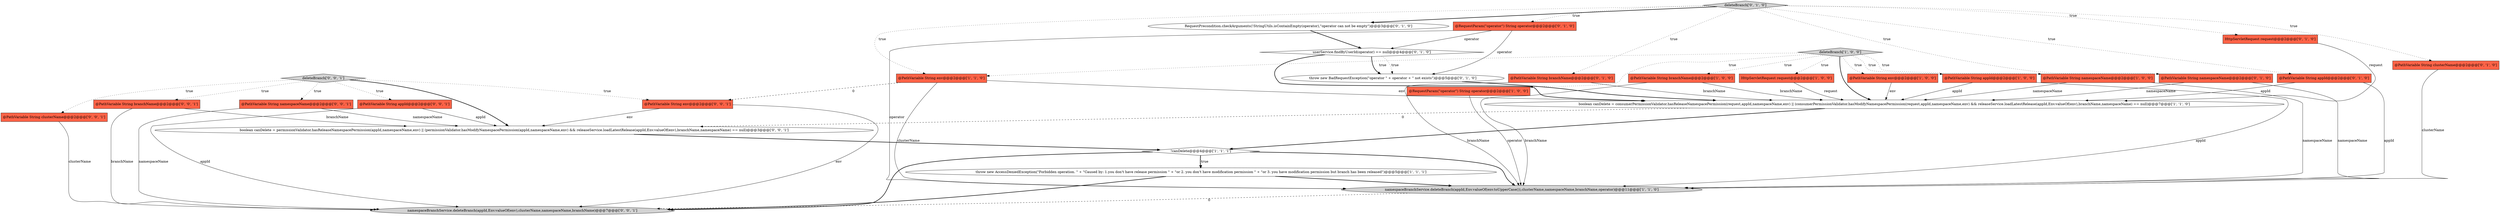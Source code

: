 digraph {
11 [style = filled, label = "@PathVariable String env@@@2@@@['1', '1', '0']", fillcolor = tomato, shape = box image = "AAA0AAABBB1BBB"];
3 [style = filled, label = "@PathVariable String branchName@@@2@@@['1', '0', '0']", fillcolor = tomato, shape = box image = "AAA0AAABBB1BBB"];
6 [style = filled, label = "HttpServletRequest request@@@2@@@['1', '0', '0']", fillcolor = tomato, shape = box image = "AAA0AAABBB1BBB"];
7 [style = filled, label = "deleteBranch['1', '0', '0']", fillcolor = lightgray, shape = diamond image = "AAA0AAABBB1BBB"];
12 [style = filled, label = "throw new BadRequestException(\"operator \" + operator + \" not exists\")@@@5@@@['0', '1', '0']", fillcolor = white, shape = ellipse image = "AAA1AAABBB2BBB"];
14 [style = filled, label = "HttpServletRequest request@@@2@@@['0', '1', '0']", fillcolor = tomato, shape = box image = "AAA0AAABBB2BBB"];
24 [style = filled, label = "@PathVariable String branchName@@@2@@@['0', '0', '1']", fillcolor = tomato, shape = box image = "AAA0AAABBB3BBB"];
0 [style = filled, label = "@PathVariable String env@@@2@@@['1', '0', '0']", fillcolor = tomato, shape = box image = "AAA0AAABBB1BBB"];
15 [style = filled, label = "RequestPrecondition.checkArguments(!StringUtils.isContainEmpty(operator),\"operator can not be empty\")@@@3@@@['0', '1', '0']", fillcolor = white, shape = ellipse image = "AAA1AAABBB2BBB"];
28 [style = filled, label = "@PathVariable String env@@@2@@@['0', '0', '1']", fillcolor = tomato, shape = box image = "AAA0AAABBB3BBB"];
18 [style = filled, label = "deleteBranch['0', '1', '0']", fillcolor = lightgray, shape = diamond image = "AAA0AAABBB2BBB"];
5 [style = filled, label = "@PathVariable String appId@@@2@@@['1', '0', '0']", fillcolor = tomato, shape = box image = "AAA0AAABBB1BBB"];
26 [style = filled, label = "@PathVariable String namespaceName@@@2@@@['0', '0', '1']", fillcolor = tomato, shape = box image = "AAA0AAABBB3BBB"];
16 [style = filled, label = "userService.findByUserId(operator) == null@@@4@@@['0', '1', '0']", fillcolor = white, shape = diamond image = "AAA1AAABBB2BBB"];
10 [style = filled, label = "boolean canDelete = consumerPermissionValidator.hasReleaseNamespacePermission(request,appId,namespaceName,env) || (consumerPermissionValidator.hasModifyNamespacePermission(request,appId,namespaceName,env) && releaseService.loadLatestRelease(appId,Env.valueOf(env),branchName,namespaceName) == null)@@@7@@@['1', '1', '0']", fillcolor = white, shape = ellipse image = "AAA0AAABBB1BBB"];
4 [style = filled, label = "throw new AccessDeniedException(\"Forbidden operation. \" + \"Caused by: 1.you don't have release permission \" + \"or 2. you don't have modification permission \" + \"or 3. you have modification permission but branch has been released\")@@@5@@@['1', '1', '1']", fillcolor = white, shape = ellipse image = "AAA0AAABBB1BBB"];
13 [style = filled, label = "@PathVariable String namespaceName@@@2@@@['0', '1', '0']", fillcolor = tomato, shape = box image = "AAA0AAABBB2BBB"];
21 [style = filled, label = "@RequestParam(\"operator\") String operator@@@2@@@['0', '1', '0']", fillcolor = tomato, shape = box image = "AAA0AAABBB2BBB"];
17 [style = filled, label = "@PathVariable String appId@@@2@@@['0', '1', '0']", fillcolor = tomato, shape = box image = "AAA0AAABBB2BBB"];
25 [style = filled, label = "@PathVariable String appId@@@2@@@['0', '0', '1']", fillcolor = tomato, shape = box image = "AAA0AAABBB3BBB"];
1 [style = filled, label = "@RequestParam(\"operator\") String operator@@@2@@@['1', '0', '0']", fillcolor = tomato, shape = box image = "AAA0AAABBB1BBB"];
27 [style = filled, label = "@PathVariable String clusterName@@@2@@@['0', '0', '1']", fillcolor = tomato, shape = box image = "AAA0AAABBB3BBB"];
22 [style = filled, label = "boolean canDelete = permissionValidator.hasReleaseNamespacePermission(appId,namespaceName,env) || (permissionValidator.hasModifyNamespacePermission(appId,namespaceName,env) && releaseService.loadLatestRelease(appId,Env.valueOf(env),branchName,namespaceName) == null)@@@3@@@['0', '0', '1']", fillcolor = white, shape = ellipse image = "AAA0AAABBB3BBB"];
29 [style = filled, label = "deleteBranch['0', '0', '1']", fillcolor = lightgray, shape = diamond image = "AAA0AAABBB3BBB"];
8 [style = filled, label = "!canDelete@@@4@@@['1', '1', '1']", fillcolor = white, shape = diamond image = "AAA0AAABBB1BBB"];
19 [style = filled, label = "@PathVariable String clusterName@@@2@@@['0', '1', '0']", fillcolor = tomato, shape = box image = "AAA0AAABBB2BBB"];
9 [style = filled, label = "namespaceBranchService.deleteBranch(appId,Env.valueOf(env.toUpperCase()),clusterName,namespaceName,branchName,operator)@@@11@@@['1', '1', '0']", fillcolor = lightgray, shape = ellipse image = "AAA0AAABBB1BBB"];
23 [style = filled, label = "namespaceBranchService.deleteBranch(appId,Env.valueOf(env),clusterName,namespaceName,branchName)@@@7@@@['0', '0', '1']", fillcolor = lightgray, shape = ellipse image = "AAA0AAABBB3BBB"];
2 [style = filled, label = "@PathVariable String namespaceName@@@2@@@['1', '0', '0']", fillcolor = tomato, shape = box image = "AAA0AAABBB1BBB"];
20 [style = filled, label = "@PathVariable String branchName@@@2@@@['0', '1', '0']", fillcolor = tomato, shape = box image = "AAA0AAABBB2BBB"];
7->2 [style = dotted, label="true"];
20->9 [style = solid, label="branchName"];
29->24 [style = dotted, label="true"];
18->20 [style = dotted, label="true"];
8->9 [style = bold, label=""];
22->8 [style = bold, label=""];
21->9 [style = solid, label="operator"];
5->10 [style = solid, label="appId"];
6->10 [style = solid, label="request"];
8->4 [style = bold, label=""];
7->10 [style = bold, label=""];
13->10 [style = solid, label="namespaceName"];
25->22 [style = solid, label="appId"];
8->23 [style = bold, label=""];
10->8 [style = bold, label=""];
5->9 [style = solid, label="appId"];
25->23 [style = solid, label="appId"];
7->1 [style = dotted, label="true"];
29->26 [style = dotted, label="true"];
2->9 [style = solid, label="namespaceName"];
16->10 [style = bold, label=""];
24->23 [style = solid, label="branchName"];
3->9 [style = solid, label="branchName"];
7->11 [style = dotted, label="true"];
7->6 [style = dotted, label="true"];
21->16 [style = solid, label="operator"];
18->13 [style = dotted, label="true"];
7->5 [style = dotted, label="true"];
18->11 [style = dotted, label="true"];
18->14 [style = dotted, label="true"];
16->12 [style = bold, label=""];
26->22 [style = solid, label="namespaceName"];
12->10 [style = bold, label=""];
16->12 [style = dotted, label="true"];
18->17 [style = dotted, label="true"];
18->21 [style = dotted, label="true"];
21->12 [style = solid, label="operator"];
11->10 [style = solid, label="env"];
29->27 [style = dotted, label="true"];
28->22 [style = solid, label="env"];
4->9 [style = bold, label=""];
11->9 [style = solid, label="clusterName"];
27->23 [style = solid, label="clusterName"];
15->16 [style = bold, label=""];
0->10 [style = solid, label="env"];
26->23 [style = solid, label="namespaceName"];
18->19 [style = dotted, label="true"];
4->23 [style = bold, label=""];
9->23 [style = dashed, label="0"];
2->10 [style = solid, label="namespaceName"];
3->10 [style = solid, label="branchName"];
20->10 [style = solid, label="branchName"];
29->22 [style = bold, label=""];
7->0 [style = dotted, label="true"];
19->9 [style = solid, label="clusterName"];
14->10 [style = solid, label="request"];
28->23 [style = solid, label="env"];
29->25 [style = dotted, label="true"];
7->3 [style = dotted, label="true"];
29->28 [style = dotted, label="true"];
1->9 [style = solid, label="operator"];
17->10 [style = solid, label="appId"];
8->4 [style = dotted, label="true"];
13->9 [style = solid, label="namespaceName"];
11->28 [style = dashed, label="0"];
24->22 [style = solid, label="branchName"];
10->22 [style = dashed, label="0"];
17->9 [style = solid, label="appId"];
18->15 [style = bold, label=""];
}
